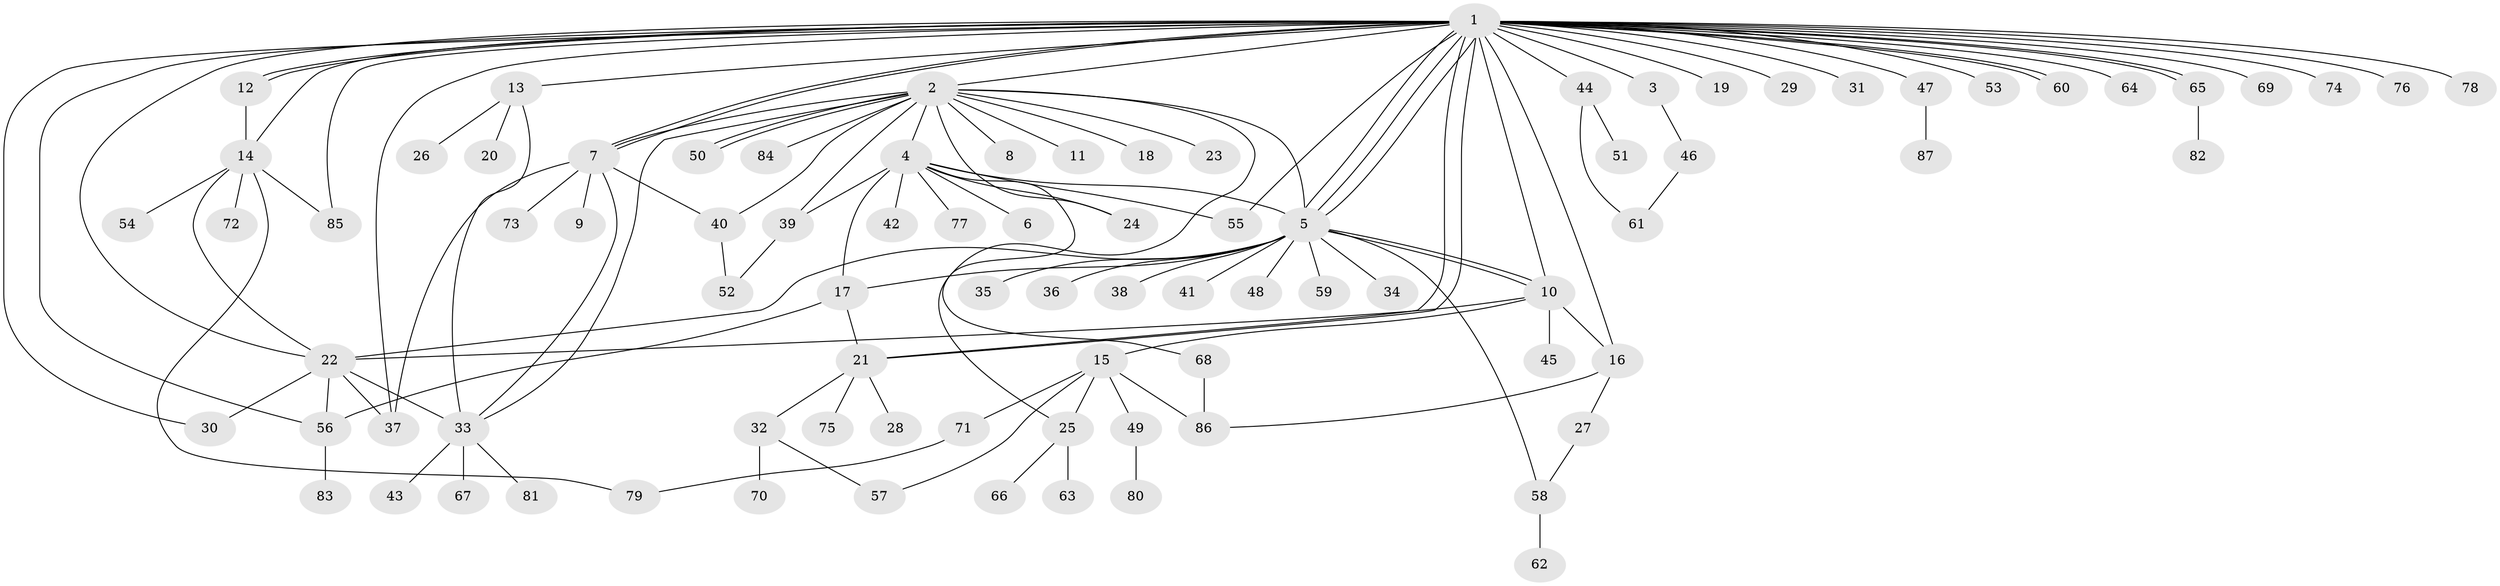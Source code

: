 // Generated by graph-tools (version 1.1) at 2025/50/03/09/25 03:50:00]
// undirected, 87 vertices, 127 edges
graph export_dot {
graph [start="1"]
  node [color=gray90,style=filled];
  1;
  2;
  3;
  4;
  5;
  6;
  7;
  8;
  9;
  10;
  11;
  12;
  13;
  14;
  15;
  16;
  17;
  18;
  19;
  20;
  21;
  22;
  23;
  24;
  25;
  26;
  27;
  28;
  29;
  30;
  31;
  32;
  33;
  34;
  35;
  36;
  37;
  38;
  39;
  40;
  41;
  42;
  43;
  44;
  45;
  46;
  47;
  48;
  49;
  50;
  51;
  52;
  53;
  54;
  55;
  56;
  57;
  58;
  59;
  60;
  61;
  62;
  63;
  64;
  65;
  66;
  67;
  68;
  69;
  70;
  71;
  72;
  73;
  74;
  75;
  76;
  77;
  78;
  79;
  80;
  81;
  82;
  83;
  84;
  85;
  86;
  87;
  1 -- 2;
  1 -- 3;
  1 -- 5;
  1 -- 5;
  1 -- 5;
  1 -- 7;
  1 -- 7;
  1 -- 10;
  1 -- 12;
  1 -- 12;
  1 -- 13;
  1 -- 14;
  1 -- 16;
  1 -- 19;
  1 -- 21;
  1 -- 21;
  1 -- 22;
  1 -- 29;
  1 -- 30;
  1 -- 31;
  1 -- 37;
  1 -- 44;
  1 -- 47;
  1 -- 53;
  1 -- 55;
  1 -- 56;
  1 -- 60;
  1 -- 60;
  1 -- 64;
  1 -- 65;
  1 -- 65;
  1 -- 69;
  1 -- 74;
  1 -- 76;
  1 -- 78;
  1 -- 85;
  2 -- 4;
  2 -- 5;
  2 -- 7;
  2 -- 8;
  2 -- 11;
  2 -- 18;
  2 -- 23;
  2 -- 24;
  2 -- 25;
  2 -- 33;
  2 -- 39;
  2 -- 40;
  2 -- 50;
  2 -- 50;
  2 -- 84;
  3 -- 46;
  4 -- 5;
  4 -- 6;
  4 -- 17;
  4 -- 24;
  4 -- 39;
  4 -- 42;
  4 -- 55;
  4 -- 68;
  4 -- 77;
  5 -- 10;
  5 -- 10;
  5 -- 17;
  5 -- 22;
  5 -- 34;
  5 -- 35;
  5 -- 36;
  5 -- 38;
  5 -- 41;
  5 -- 48;
  5 -- 58;
  5 -- 59;
  7 -- 9;
  7 -- 33;
  7 -- 37;
  7 -- 40;
  7 -- 73;
  10 -- 15;
  10 -- 16;
  10 -- 22;
  10 -- 45;
  12 -- 14;
  13 -- 20;
  13 -- 26;
  13 -- 33;
  14 -- 22;
  14 -- 54;
  14 -- 72;
  14 -- 79;
  14 -- 85;
  15 -- 25;
  15 -- 49;
  15 -- 57;
  15 -- 71;
  15 -- 86;
  16 -- 27;
  16 -- 86;
  17 -- 21;
  17 -- 56;
  21 -- 28;
  21 -- 32;
  21 -- 75;
  22 -- 30;
  22 -- 33;
  22 -- 37;
  22 -- 56;
  25 -- 63;
  25 -- 66;
  27 -- 58;
  32 -- 57;
  32 -- 70;
  33 -- 43;
  33 -- 67;
  33 -- 81;
  39 -- 52;
  40 -- 52;
  44 -- 51;
  44 -- 61;
  46 -- 61;
  47 -- 87;
  49 -- 80;
  56 -- 83;
  58 -- 62;
  65 -- 82;
  68 -- 86;
  71 -- 79;
}
